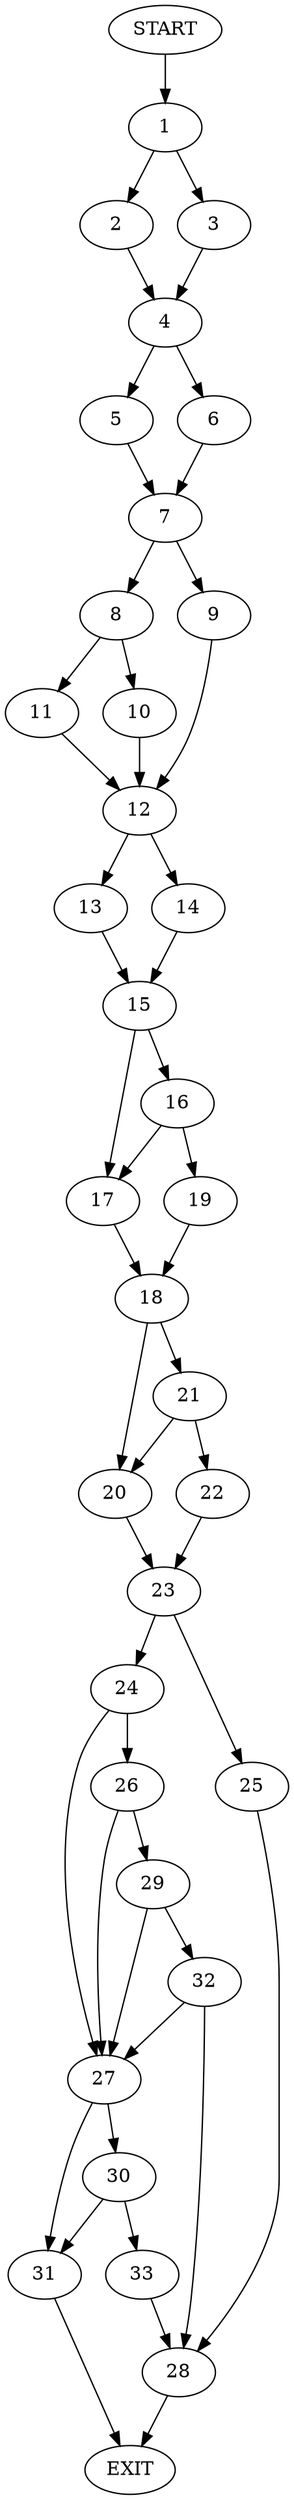 digraph {
0 [label="START"]
34 [label="EXIT"]
0 -> 1
1 -> 2
1 -> 3
2 -> 4
3 -> 4
4 -> 5
4 -> 6
6 -> 7
5 -> 7
7 -> 8
7 -> 9
8 -> 10
8 -> 11
9 -> 12
12 -> 13
12 -> 14
10 -> 12
11 -> 12
14 -> 15
13 -> 15
15 -> 16
15 -> 17
17 -> 18
16 -> 19
16 -> 17
19 -> 18
18 -> 20
18 -> 21
21 -> 22
21 -> 20
20 -> 23
22 -> 23
23 -> 24
23 -> 25
24 -> 26
24 -> 27
25 -> 28
28 -> 34
26 -> 29
26 -> 27
27 -> 30
27 -> 31
29 -> 32
29 -> 27
32 -> 27
32 -> 28
31 -> 34
30 -> 31
30 -> 33
33 -> 28
}
